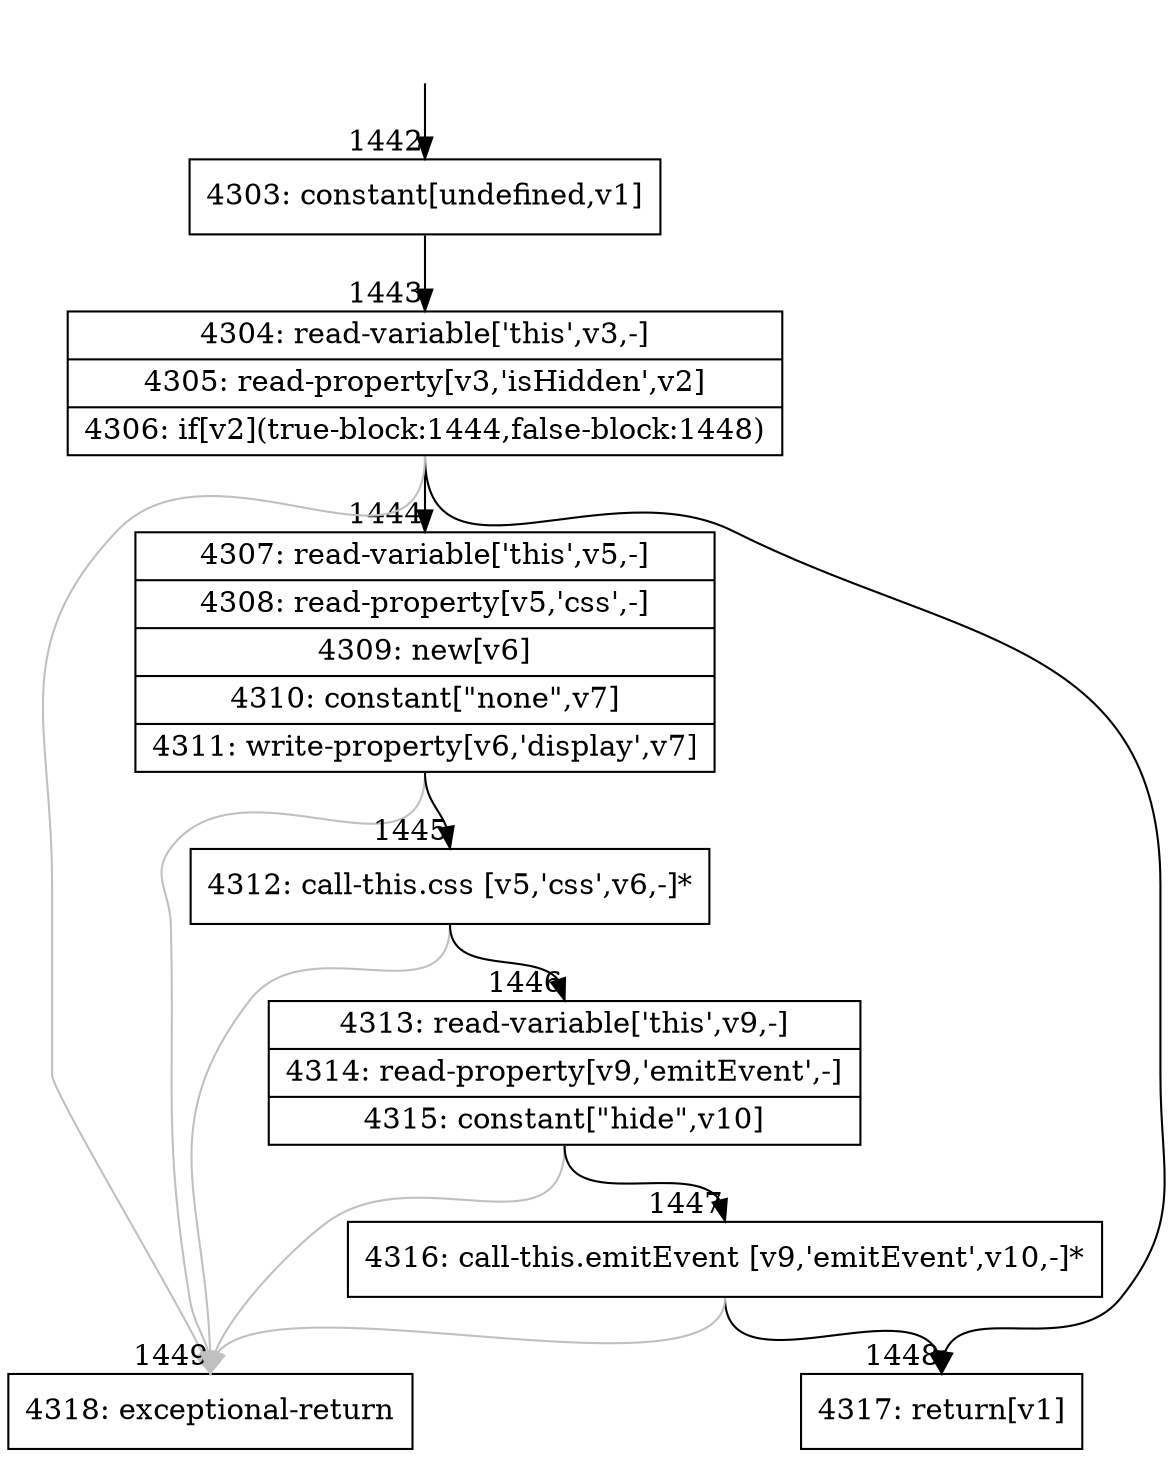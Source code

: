 digraph {
rankdir="TD"
BB_entry133[shape=none,label=""];
BB_entry133 -> BB1442 [tailport=s, headport=n, headlabel="    1442"]
BB1442 [shape=record label="{4303: constant[undefined,v1]}" ] 
BB1442 -> BB1443 [tailport=s, headport=n, headlabel="      1443"]
BB1443 [shape=record label="{4304: read-variable['this',v3,-]|4305: read-property[v3,'isHidden',v2]|4306: if[v2](true-block:1444,false-block:1448)}" ] 
BB1443 -> BB1444 [tailport=s, headport=n, headlabel="      1444"]
BB1443 -> BB1448 [tailport=s, headport=n, headlabel="      1448"]
BB1443 -> BB1449 [tailport=s, headport=n, color=gray, headlabel="      1449"]
BB1444 [shape=record label="{4307: read-variable['this',v5,-]|4308: read-property[v5,'css',-]|4309: new[v6]|4310: constant[\"none\",v7]|4311: write-property[v6,'display',v7]}" ] 
BB1444 -> BB1445 [tailport=s, headport=n, headlabel="      1445"]
BB1444 -> BB1449 [tailport=s, headport=n, color=gray]
BB1445 [shape=record label="{4312: call-this.css [v5,'css',v6,-]*}" ] 
BB1445 -> BB1446 [tailport=s, headport=n, headlabel="      1446"]
BB1445 -> BB1449 [tailport=s, headport=n, color=gray]
BB1446 [shape=record label="{4313: read-variable['this',v9,-]|4314: read-property[v9,'emitEvent',-]|4315: constant[\"hide\",v10]}" ] 
BB1446 -> BB1447 [tailport=s, headport=n, headlabel="      1447"]
BB1446 -> BB1449 [tailport=s, headport=n, color=gray]
BB1447 [shape=record label="{4316: call-this.emitEvent [v9,'emitEvent',v10,-]*}" ] 
BB1447 -> BB1448 [tailport=s, headport=n]
BB1447 -> BB1449 [tailport=s, headport=n, color=gray]
BB1448 [shape=record label="{4317: return[v1]}" ] 
BB1449 [shape=record label="{4318: exceptional-return}" ] 
//#$~ 2017
}
